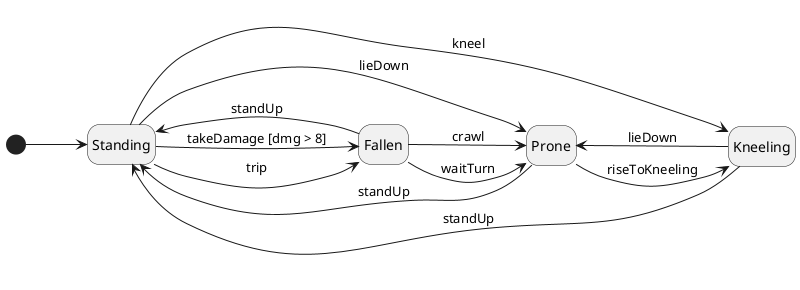 @startuml
skinparam style strictuml
hide empty description
left to right direction
[*] --> Standing
Standing --> Prone : lieDown
Prone --> Standing : standUp
Standing --> Kneeling : kneel
Kneeling --> Standing : standUp
Standing --> Fallen : takeDamage [dmg > 8]
Standing --> Fallen : trip
Fallen --> Standing : standUp
Prone --> Kneeling : riseToKneeling
Kneeling --> Prone : lieDown
Fallen --> Prone : waitTurn
Fallen --> Prone : crawl
@enduml